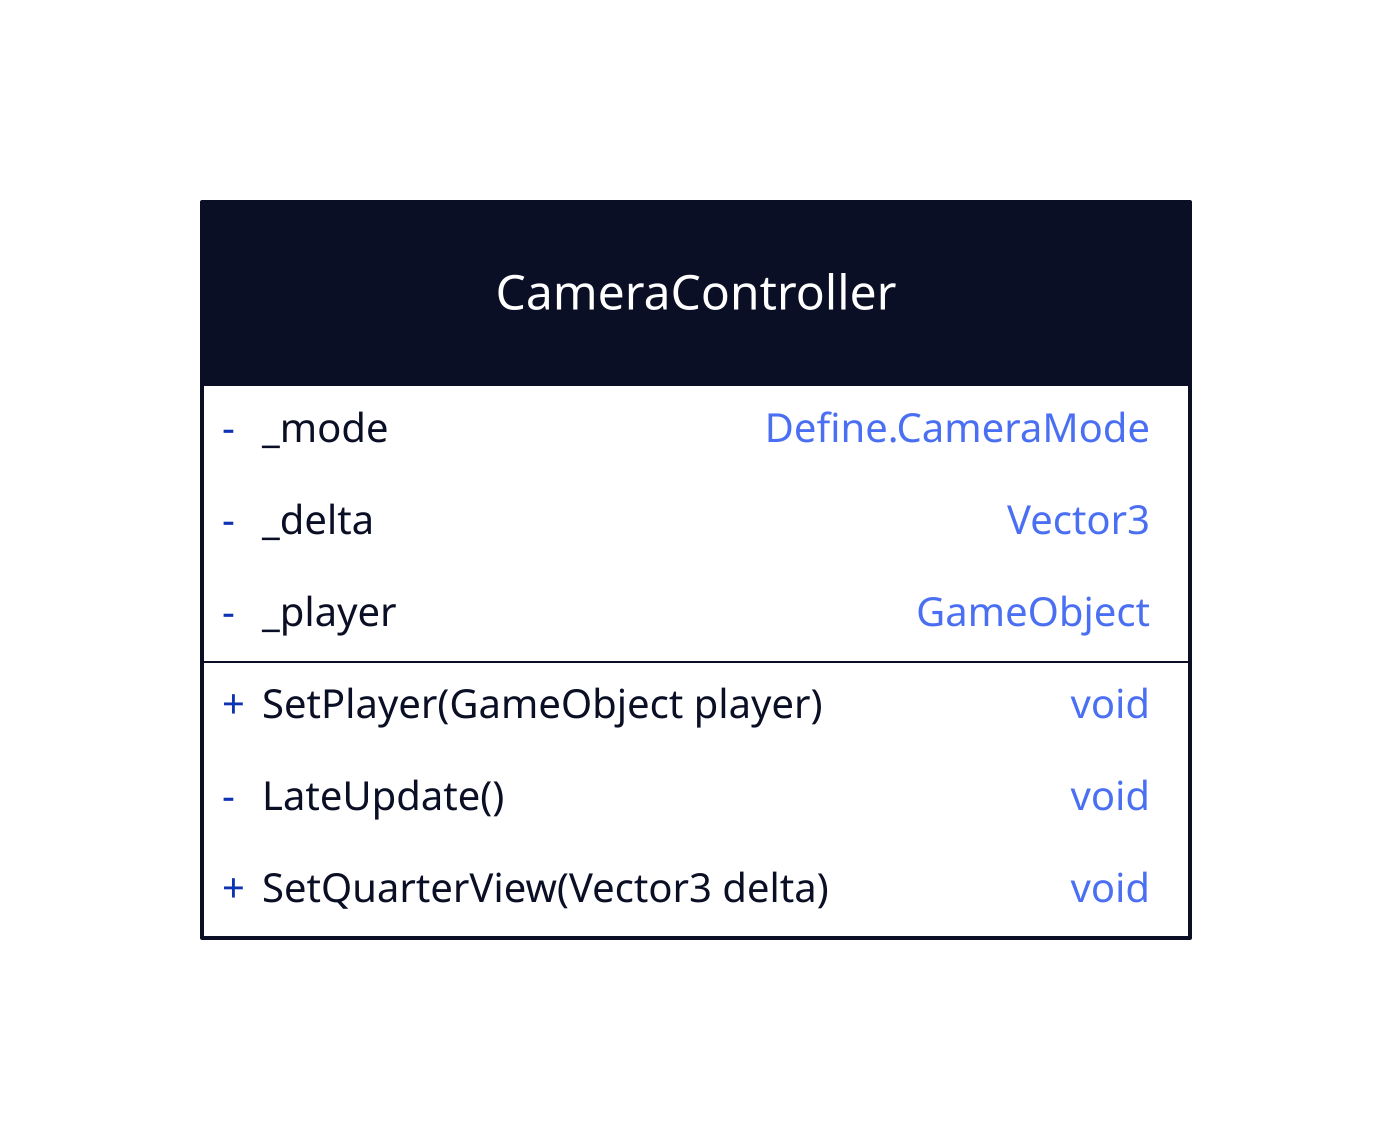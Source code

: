 CameraController: {
  shape: class
  -_mode: Define.CameraMode
  -_delta: Vector3
  -_player: GameObject

  SetPlayer(GameObject player)
  -LateUpdate()
  SetQuarterView(Vector3 delta)
}
